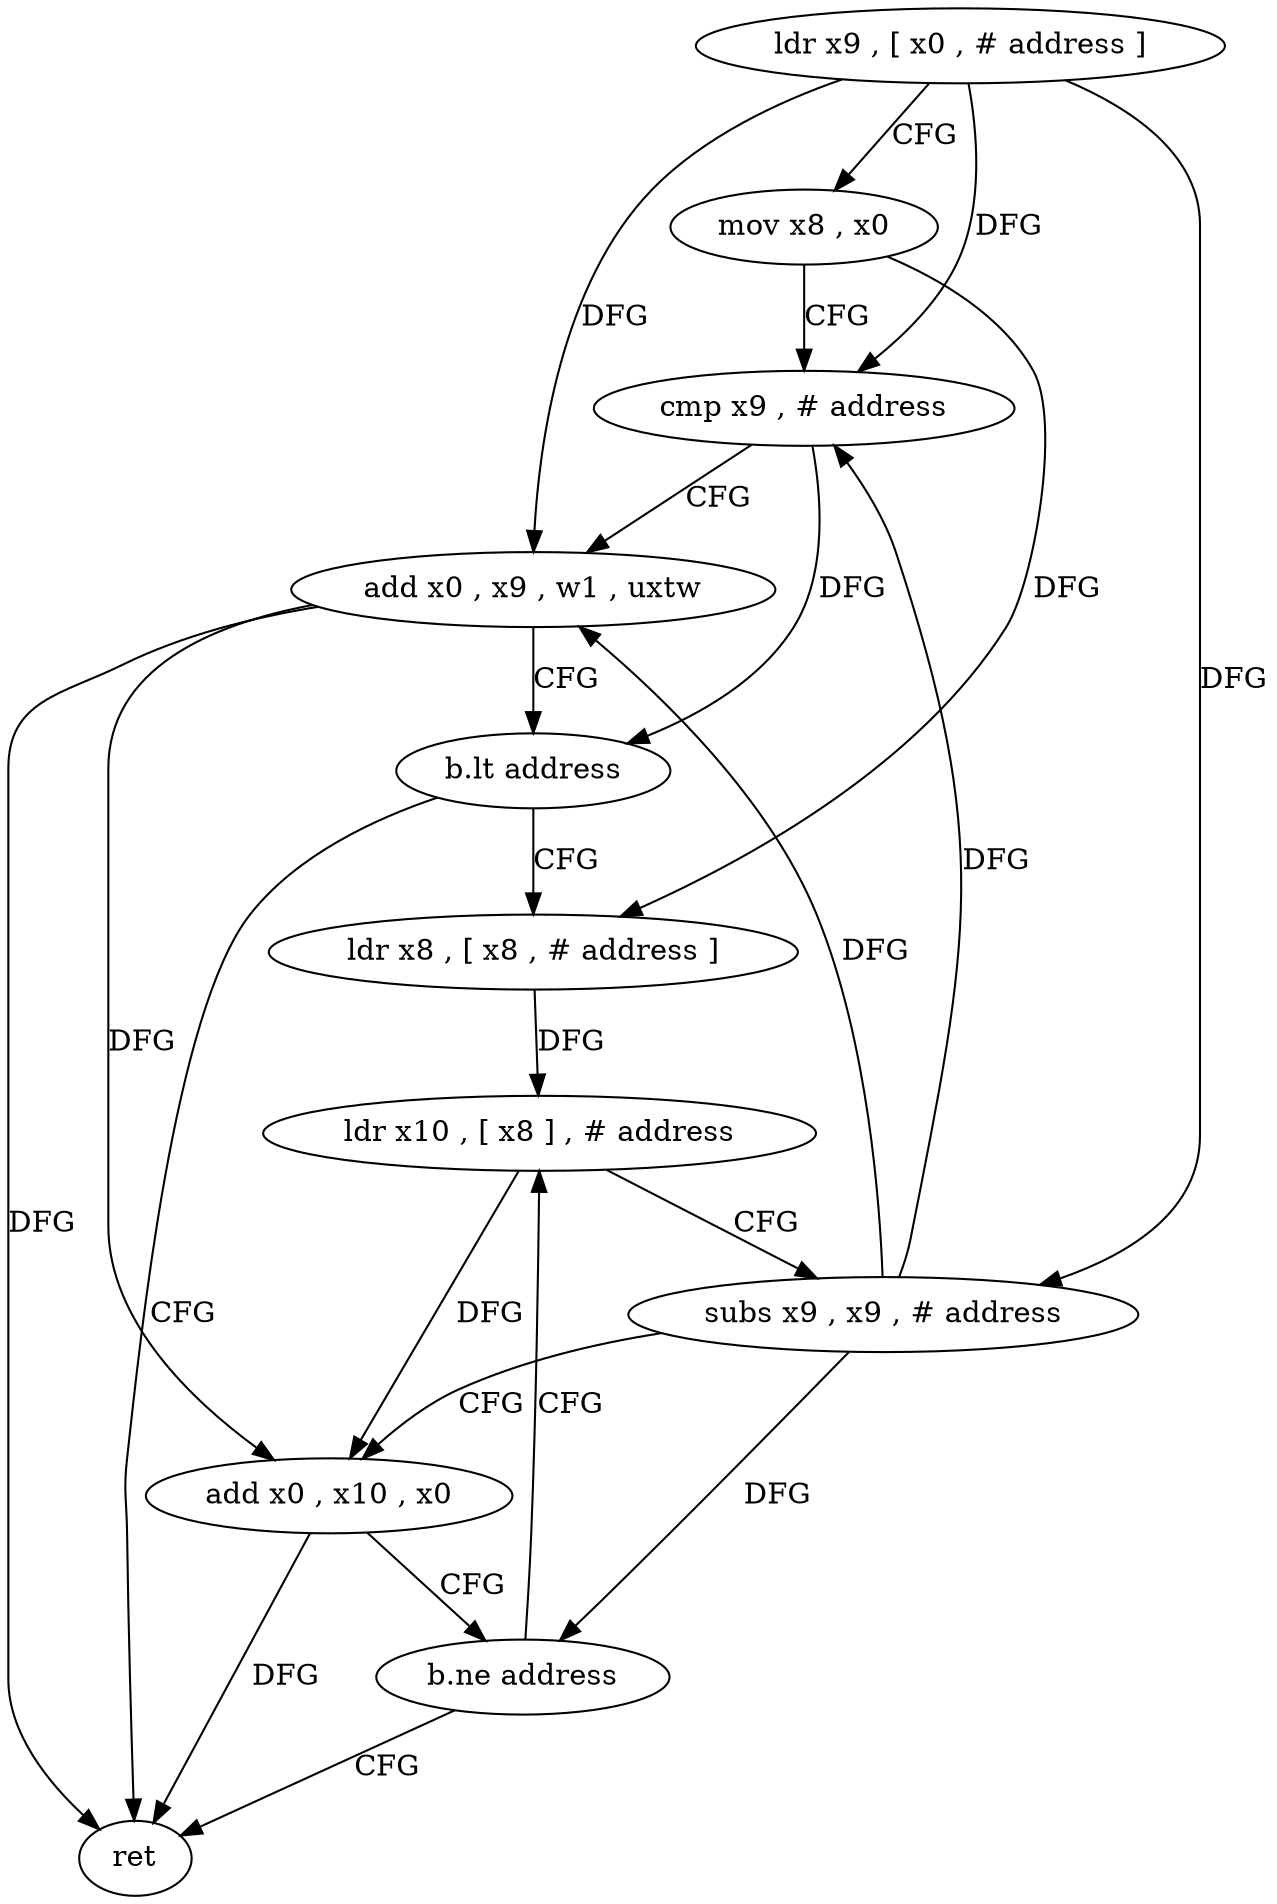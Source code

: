 digraph "func" {
"4242140" [label = "ldr x9 , [ x0 , # address ]" ]
"4242144" [label = "mov x8 , x0" ]
"4242148" [label = "cmp x9 , # address" ]
"4242152" [label = "add x0 , x9 , w1 , uxtw" ]
"4242156" [label = "b.lt address" ]
"4242180" [label = "ret" ]
"4242160" [label = "ldr x8 , [ x8 , # address ]" ]
"4242164" [label = "ldr x10 , [ x8 ] , # address" ]
"4242168" [label = "subs x9 , x9 , # address" ]
"4242172" [label = "add x0 , x10 , x0" ]
"4242176" [label = "b.ne address" ]
"4242140" -> "4242144" [ label = "CFG" ]
"4242140" -> "4242148" [ label = "DFG" ]
"4242140" -> "4242152" [ label = "DFG" ]
"4242140" -> "4242168" [ label = "DFG" ]
"4242144" -> "4242148" [ label = "CFG" ]
"4242144" -> "4242160" [ label = "DFG" ]
"4242148" -> "4242152" [ label = "CFG" ]
"4242148" -> "4242156" [ label = "DFG" ]
"4242152" -> "4242156" [ label = "CFG" ]
"4242152" -> "4242180" [ label = "DFG" ]
"4242152" -> "4242172" [ label = "DFG" ]
"4242156" -> "4242180" [ label = "CFG" ]
"4242156" -> "4242160" [ label = "CFG" ]
"4242160" -> "4242164" [ label = "DFG" ]
"4242164" -> "4242168" [ label = "CFG" ]
"4242164" -> "4242172" [ label = "DFG" ]
"4242168" -> "4242172" [ label = "CFG" ]
"4242168" -> "4242148" [ label = "DFG" ]
"4242168" -> "4242152" [ label = "DFG" ]
"4242168" -> "4242176" [ label = "DFG" ]
"4242172" -> "4242176" [ label = "CFG" ]
"4242172" -> "4242180" [ label = "DFG" ]
"4242176" -> "4242164" [ label = "CFG" ]
"4242176" -> "4242180" [ label = "CFG" ]
}

